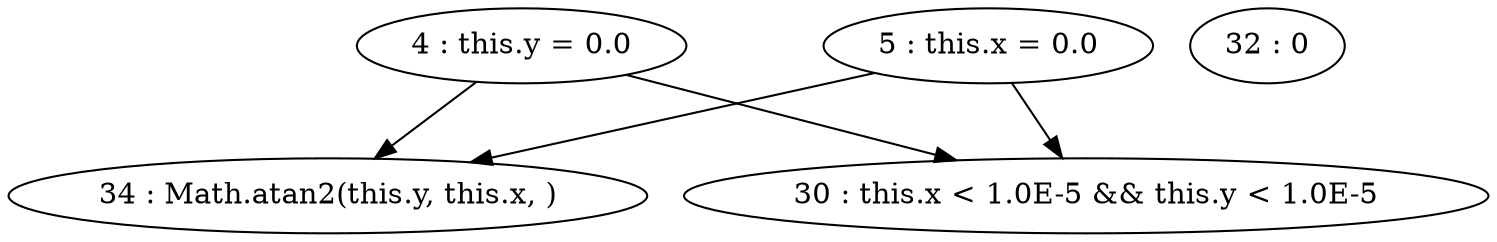 digraph G {
"4 : this.y = 0.0"
"4 : this.y = 0.0" -> "34 : Math.atan2(this.y, this.x, )"
"4 : this.y = 0.0" -> "30 : this.x < 1.0E-5 && this.y < 1.0E-5"
"5 : this.x = 0.0"
"5 : this.x = 0.0" -> "34 : Math.atan2(this.y, this.x, )"
"5 : this.x = 0.0" -> "30 : this.x < 1.0E-5 && this.y < 1.0E-5"
"30 : this.x < 1.0E-5 && this.y < 1.0E-5"
"32 : 0"
"34 : Math.atan2(this.y, this.x, )"
}